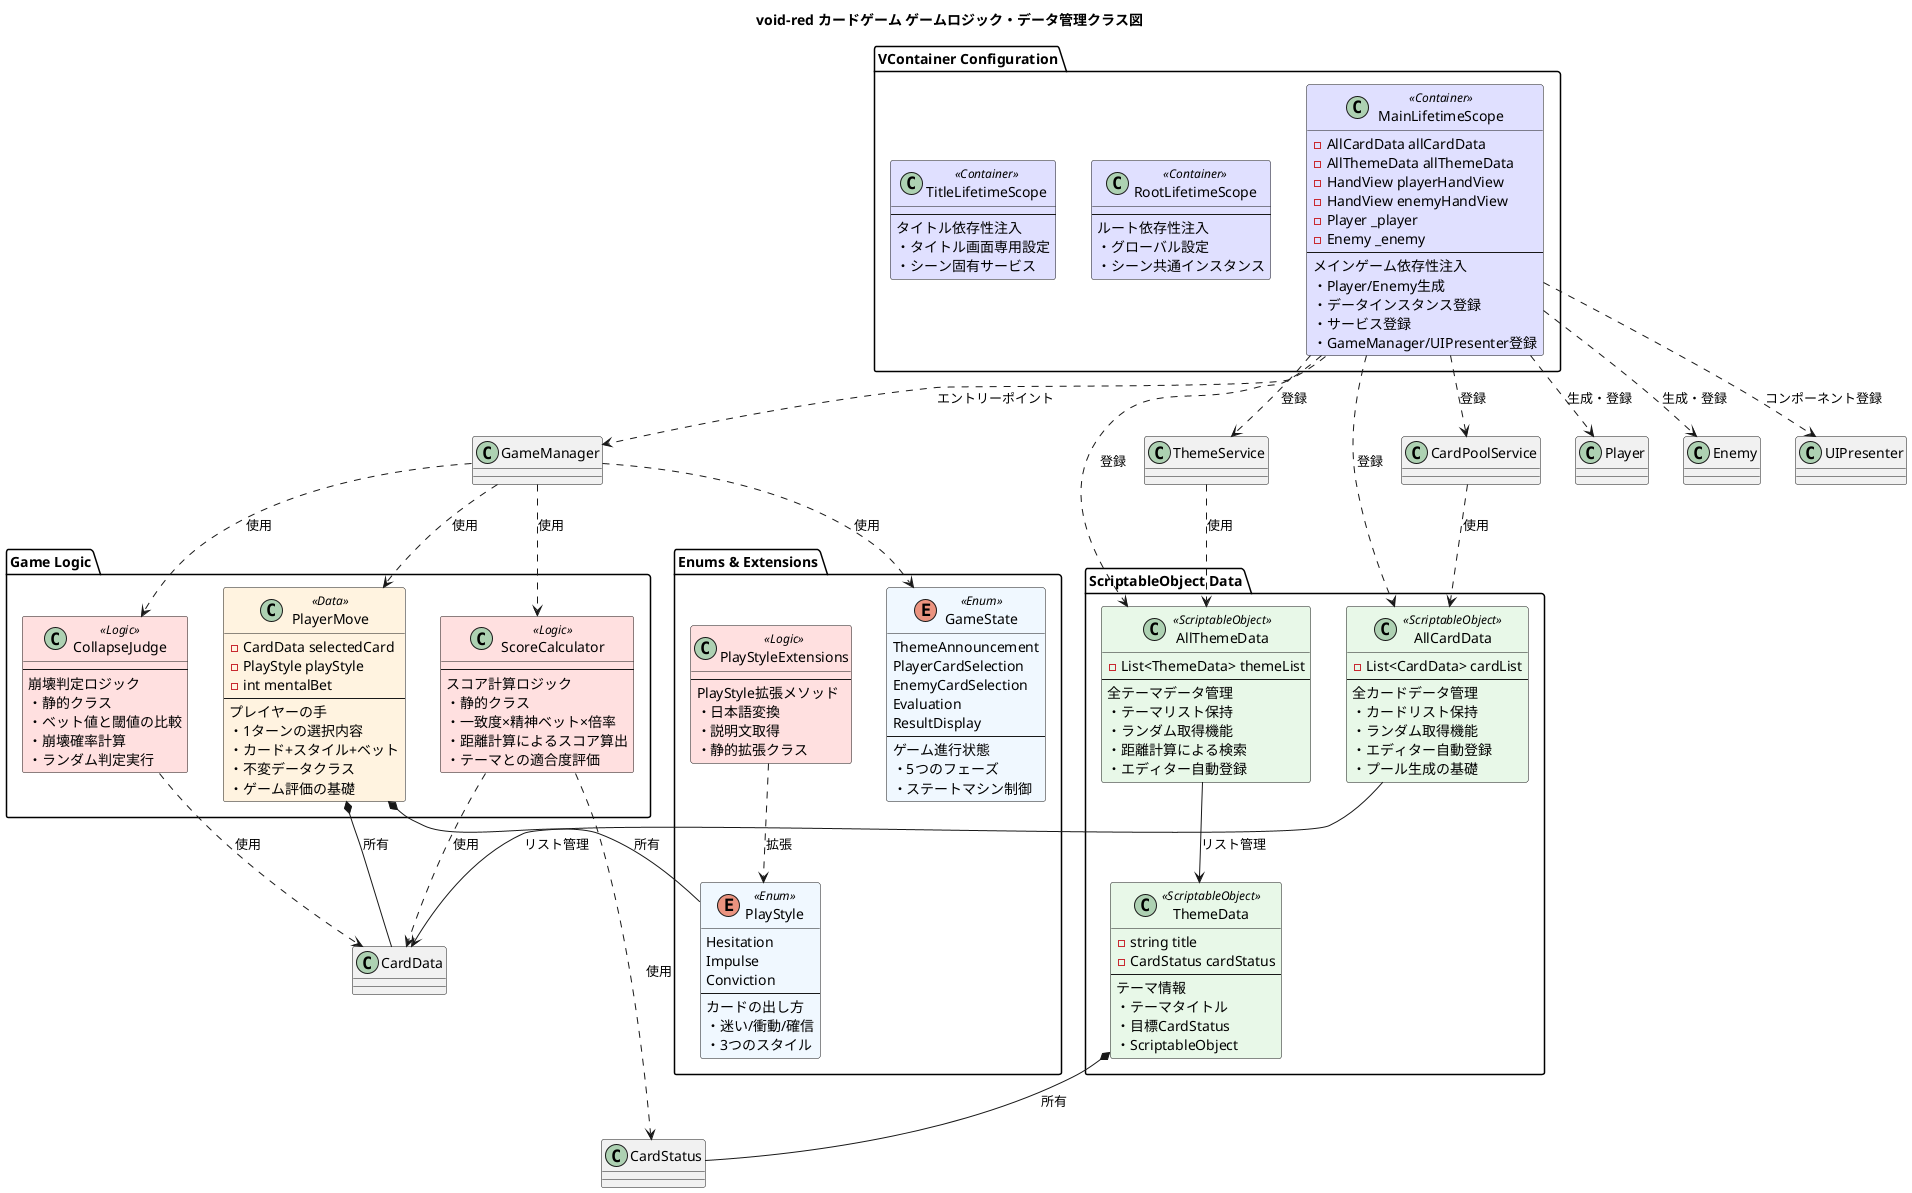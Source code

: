 @startuml void-red Game Logic Data Class Diagram

title void-red カードゲーム ゲームロジック・データ管理クラス図

skinparam class {
    BackgroundColor<<Logic>> #FFE0E0
    BackgroundColor<<Data>> #FFF3E0
    BackgroundColor<<Container>> #E0E0FF
    BackgroundColor<<Enum>> #F0F8FF
    BackgroundColor<<ScriptableObject>> #E8F8E8
}

package "Game Logic" {
    class ScoreCalculator <<Logic>> {
        --
        スコア計算ロジック
        ・静的クラス
        ・一致度×精神ベット×倍率
        ・距離計算によるスコア算出
        ・テーマとの適合度評価
    }

    class CollapseJudge <<Logic>> {
        --
        崩壊判定ロジック
        ・静的クラス
        ・ベット値と閾値の比較
        ・崩壊確率計算
        ・ランダム判定実行
    }

    class PlayerMove <<Data>> {
        - CardData selectedCard
        - PlayStyle playStyle
        - int mentalBet
        --
        プレイヤーの手
        ・1ターンの選択内容
        ・カード+スタイル+ベット
        ・不変データクラス
        ・ゲーム評価の基礎
    }
}

package "Enums & Extensions" {
    enum GameState <<Enum>> {
        ThemeAnnouncement
        PlayerCardSelection
        EnemyCardSelection
        Evaluation
        ResultDisplay
        --
        ゲーム進行状態
        ・5つのフェーズ
        ・ステートマシン制御
    }

    enum PlayStyle <<Enum>> {
        Hesitation
        Impulse
        Conviction
        --
        カードの出し方
        ・迷い/衝動/確信
        ・3つのスタイル
    }

    class PlayStyleExtensions <<Logic>> {
        --
        PlayStyle拡張メソッド
        ・日本語変換
        ・説明文取得
        ・静的拡張クラス
    }
}

package "ScriptableObject Data" {
    class AllCardData <<ScriptableObject>> {
        - List<CardData> cardList
        --
        全カードデータ管理
        ・カードリスト保持
        ・ランダム取得機能
        ・エディター自動登録
        ・プール生成の基礎
    }

    class AllThemeData <<ScriptableObject>> {
        - List<ThemeData> themeList
        --
        全テーマデータ管理
        ・テーマリスト保持
        ・ランダム取得機能
        ・距離計算による検索
        ・エディター自動登録
    }

    class ThemeData <<ScriptableObject>> {
        - string title
        - CardStatus cardStatus
        --
        テーマ情報
        ・テーマタイトル
        ・目標CardStatus
        ・ScriptableObject
    }
}

package "VContainer Configuration" {
    class MainLifetimeScope <<Container>> {
        - AllCardData allCardData
        - AllThemeData allThemeData
        - HandView playerHandView
        - HandView enemyHandView
        - Player _player
        - Enemy _enemy
        --
        メインゲーム依存性注入
        ・Player/Enemy生成
        ・データインスタンス登録
        ・サービス登録
        ・GameManager/UIPresenter登録
    }

    class RootLifetimeScope <<Container>> {
        --
        ルート依存性注入
        ・グローバル設定
        ・シーン共通インスタンス
    }

    class TitleLifetimeScope <<Container>> {
        --
        タイトル依存性注入
        ・タイトル画面専用設定
        ・シーン固有サービス
    }
}

' 使用関係
ScoreCalculator ..> CardData : 使用
ScoreCalculator ..> CardStatus : 使用
CollapseJudge ..> CardData : 使用
PlayerMove *-- CardData : 所有
PlayerMove *-- PlayStyle : 所有

' 拡張関係
PlayStyleExtensions ..> PlayStyle : 拡張

' 管理関係
AllCardData --> CardData : リスト管理
AllThemeData --> ThemeData : リスト管理
ThemeData *-- CardStatus : 所有

' VContainer関係
MainLifetimeScope ..> AllCardData : 登録
MainLifetimeScope ..> AllThemeData : 登録
MainLifetimeScope ..> Player : 生成・登録
MainLifetimeScope ..> Enemy : 生成・登録
MainLifetimeScope ..> CardPoolService : 登録
MainLifetimeScope ..> ThemeService : 登録
MainLifetimeScope ..> GameManager : エントリーポイント
MainLifetimeScope ..> UIPresenter : コンポーネント登録

' サービス使用関係
CardPoolService ..> AllCardData : 使用
ThemeService ..> AllThemeData : 使用

' ゲームロジック使用関係
GameManager ..> ScoreCalculator : 使用
GameManager ..> CollapseJudge : 使用
GameManager ..> PlayerMove : 使用
GameManager ..> GameState : 使用

@enduml